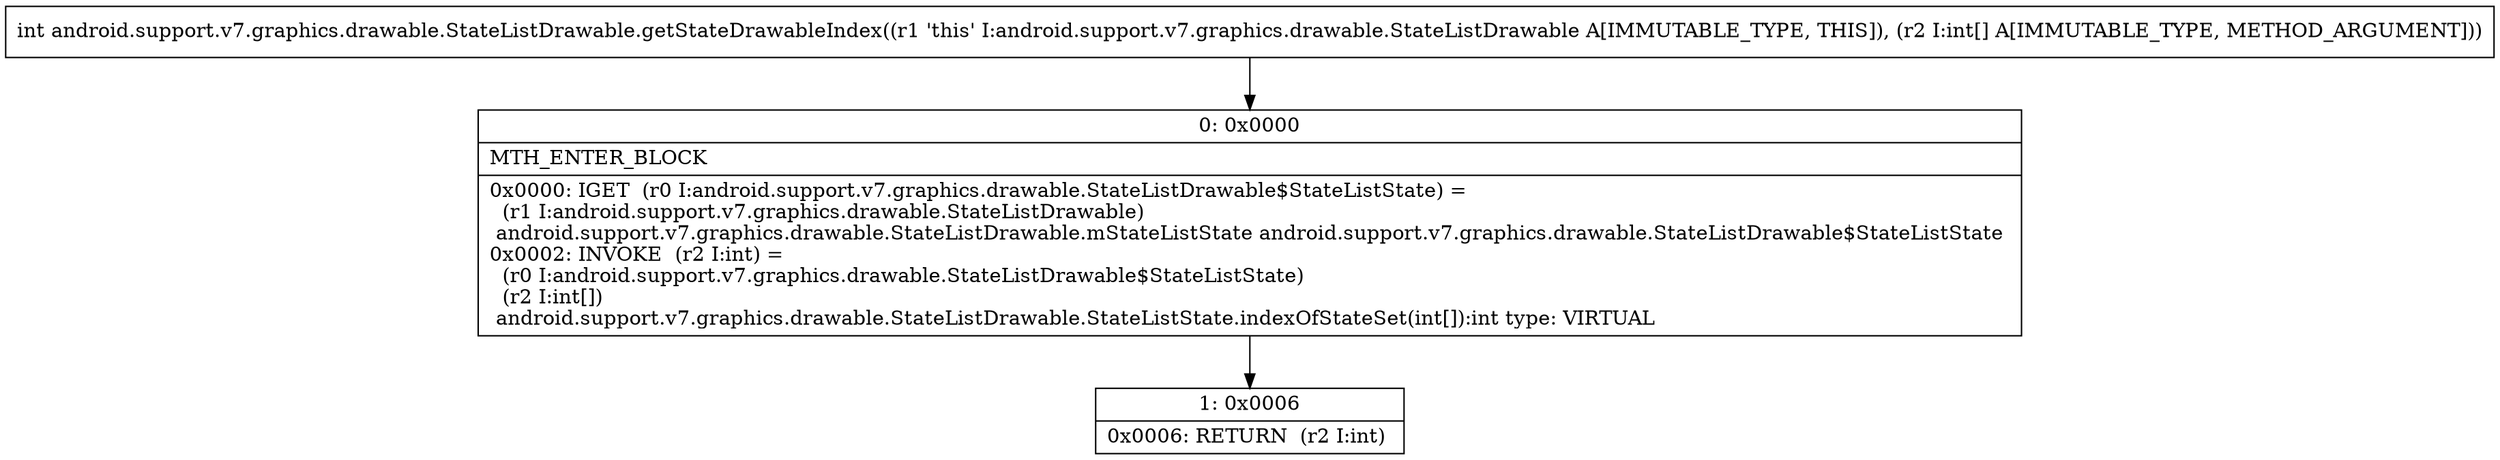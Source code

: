 digraph "CFG forandroid.support.v7.graphics.drawable.StateListDrawable.getStateDrawableIndex([I)I" {
Node_0 [shape=record,label="{0\:\ 0x0000|MTH_ENTER_BLOCK\l|0x0000: IGET  (r0 I:android.support.v7.graphics.drawable.StateListDrawable$StateListState) = \l  (r1 I:android.support.v7.graphics.drawable.StateListDrawable)\l android.support.v7.graphics.drawable.StateListDrawable.mStateListState android.support.v7.graphics.drawable.StateListDrawable$StateListState \l0x0002: INVOKE  (r2 I:int) = \l  (r0 I:android.support.v7.graphics.drawable.StateListDrawable$StateListState)\l  (r2 I:int[])\l android.support.v7.graphics.drawable.StateListDrawable.StateListState.indexOfStateSet(int[]):int type: VIRTUAL \l}"];
Node_1 [shape=record,label="{1\:\ 0x0006|0x0006: RETURN  (r2 I:int) \l}"];
MethodNode[shape=record,label="{int android.support.v7.graphics.drawable.StateListDrawable.getStateDrawableIndex((r1 'this' I:android.support.v7.graphics.drawable.StateListDrawable A[IMMUTABLE_TYPE, THIS]), (r2 I:int[] A[IMMUTABLE_TYPE, METHOD_ARGUMENT])) }"];
MethodNode -> Node_0;
Node_0 -> Node_1;
}

